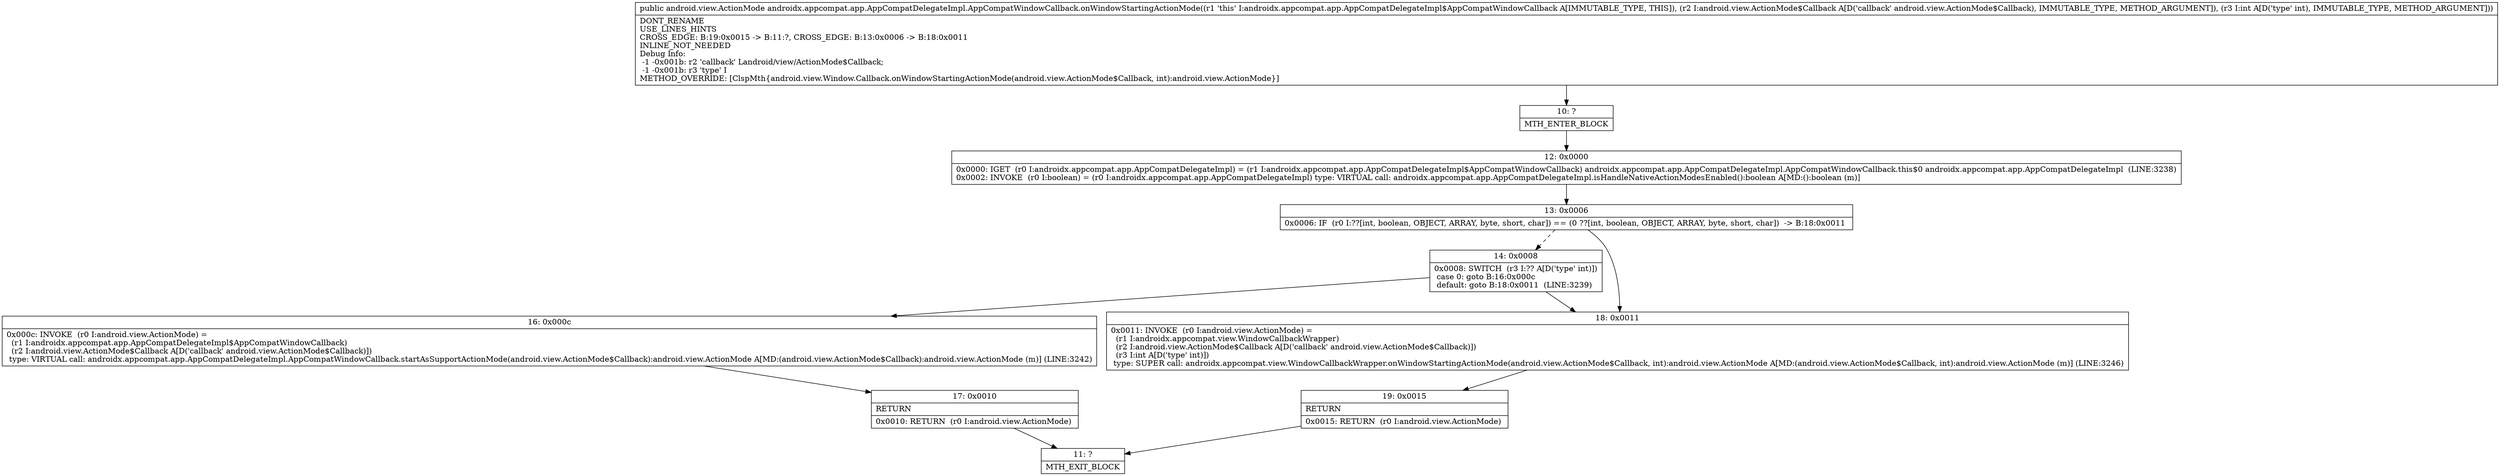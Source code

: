digraph "CFG forandroidx.appcompat.app.AppCompatDelegateImpl.AppCompatWindowCallback.onWindowStartingActionMode(Landroid\/view\/ActionMode$Callback;I)Landroid\/view\/ActionMode;" {
Node_10 [shape=record,label="{10\:\ ?|MTH_ENTER_BLOCK\l}"];
Node_12 [shape=record,label="{12\:\ 0x0000|0x0000: IGET  (r0 I:androidx.appcompat.app.AppCompatDelegateImpl) = (r1 I:androidx.appcompat.app.AppCompatDelegateImpl$AppCompatWindowCallback) androidx.appcompat.app.AppCompatDelegateImpl.AppCompatWindowCallback.this$0 androidx.appcompat.app.AppCompatDelegateImpl  (LINE:3238)\l0x0002: INVOKE  (r0 I:boolean) = (r0 I:androidx.appcompat.app.AppCompatDelegateImpl) type: VIRTUAL call: androidx.appcompat.app.AppCompatDelegateImpl.isHandleNativeActionModesEnabled():boolean A[MD:():boolean (m)]\l}"];
Node_13 [shape=record,label="{13\:\ 0x0006|0x0006: IF  (r0 I:??[int, boolean, OBJECT, ARRAY, byte, short, char]) == (0 ??[int, boolean, OBJECT, ARRAY, byte, short, char])  \-\> B:18:0x0011 \l}"];
Node_14 [shape=record,label="{14\:\ 0x0008|0x0008: SWITCH  (r3 I:?? A[D('type' int)])\l case 0: goto B:16:0x000c\l default: goto B:18:0x0011  (LINE:3239)\l}"];
Node_16 [shape=record,label="{16\:\ 0x000c|0x000c: INVOKE  (r0 I:android.view.ActionMode) = \l  (r1 I:androidx.appcompat.app.AppCompatDelegateImpl$AppCompatWindowCallback)\l  (r2 I:android.view.ActionMode$Callback A[D('callback' android.view.ActionMode$Callback)])\l type: VIRTUAL call: androidx.appcompat.app.AppCompatDelegateImpl.AppCompatWindowCallback.startAsSupportActionMode(android.view.ActionMode$Callback):android.view.ActionMode A[MD:(android.view.ActionMode$Callback):android.view.ActionMode (m)] (LINE:3242)\l}"];
Node_17 [shape=record,label="{17\:\ 0x0010|RETURN\l|0x0010: RETURN  (r0 I:android.view.ActionMode) \l}"];
Node_11 [shape=record,label="{11\:\ ?|MTH_EXIT_BLOCK\l}"];
Node_18 [shape=record,label="{18\:\ 0x0011|0x0011: INVOKE  (r0 I:android.view.ActionMode) = \l  (r1 I:androidx.appcompat.view.WindowCallbackWrapper)\l  (r2 I:android.view.ActionMode$Callback A[D('callback' android.view.ActionMode$Callback)])\l  (r3 I:int A[D('type' int)])\l type: SUPER call: androidx.appcompat.view.WindowCallbackWrapper.onWindowStartingActionMode(android.view.ActionMode$Callback, int):android.view.ActionMode A[MD:(android.view.ActionMode$Callback, int):android.view.ActionMode (m)] (LINE:3246)\l}"];
Node_19 [shape=record,label="{19\:\ 0x0015|RETURN\l|0x0015: RETURN  (r0 I:android.view.ActionMode) \l}"];
MethodNode[shape=record,label="{public android.view.ActionMode androidx.appcompat.app.AppCompatDelegateImpl.AppCompatWindowCallback.onWindowStartingActionMode((r1 'this' I:androidx.appcompat.app.AppCompatDelegateImpl$AppCompatWindowCallback A[IMMUTABLE_TYPE, THIS]), (r2 I:android.view.ActionMode$Callback A[D('callback' android.view.ActionMode$Callback), IMMUTABLE_TYPE, METHOD_ARGUMENT]), (r3 I:int A[D('type' int), IMMUTABLE_TYPE, METHOD_ARGUMENT]))  | DONT_RENAME\lUSE_LINES_HINTS\lCROSS_EDGE: B:19:0x0015 \-\> B:11:?, CROSS_EDGE: B:13:0x0006 \-\> B:18:0x0011\lINLINE_NOT_NEEDED\lDebug Info:\l  \-1 \-0x001b: r2 'callback' Landroid\/view\/ActionMode$Callback;\l  \-1 \-0x001b: r3 'type' I\lMETHOD_OVERRIDE: [ClspMth\{android.view.Window.Callback.onWindowStartingActionMode(android.view.ActionMode$Callback, int):android.view.ActionMode\}]\l}"];
MethodNode -> Node_10;Node_10 -> Node_12;
Node_12 -> Node_13;
Node_13 -> Node_14[style=dashed];
Node_13 -> Node_18;
Node_14 -> Node_16;
Node_14 -> Node_18;
Node_16 -> Node_17;
Node_17 -> Node_11;
Node_18 -> Node_19;
Node_19 -> Node_11;
}

